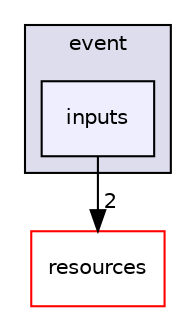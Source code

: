 digraph "src/ecstasy/integrations/event/inputs" {
  compound=true
  node [ fontsize="10", fontname="Helvetica"];
  edge [ labelfontsize="10", labelfontname="Helvetica"];
  subgraph clusterdir_183c73d974247df0fabaedf6b9eb94ef {
    graph [ bgcolor="#ddddee", pencolor="black", label="event" fontname="Helvetica", fontsize="10", URL="dir_183c73d974247df0fabaedf6b9eb94ef.html"]
  dir_1ee6296ae77f12e2ec152e792b5317de [shape=box, label="inputs", style="filled", fillcolor="#eeeeff", pencolor="black", URL="dir_1ee6296ae77f12e2ec152e792b5317de.html"];
  }
  dir_8c1a170fbd0a5283d7ed264cf6df56b3 [shape=box label="resources" fillcolor="white" style="filled" color="red" URL="dir_8c1a170fbd0a5283d7ed264cf6df56b3.html"];
  dir_1ee6296ae77f12e2ec152e792b5317de->dir_8c1a170fbd0a5283d7ed264cf6df56b3 [headlabel="2", labeldistance=1.5 headhref="dir_000005_000017.html"];
}
